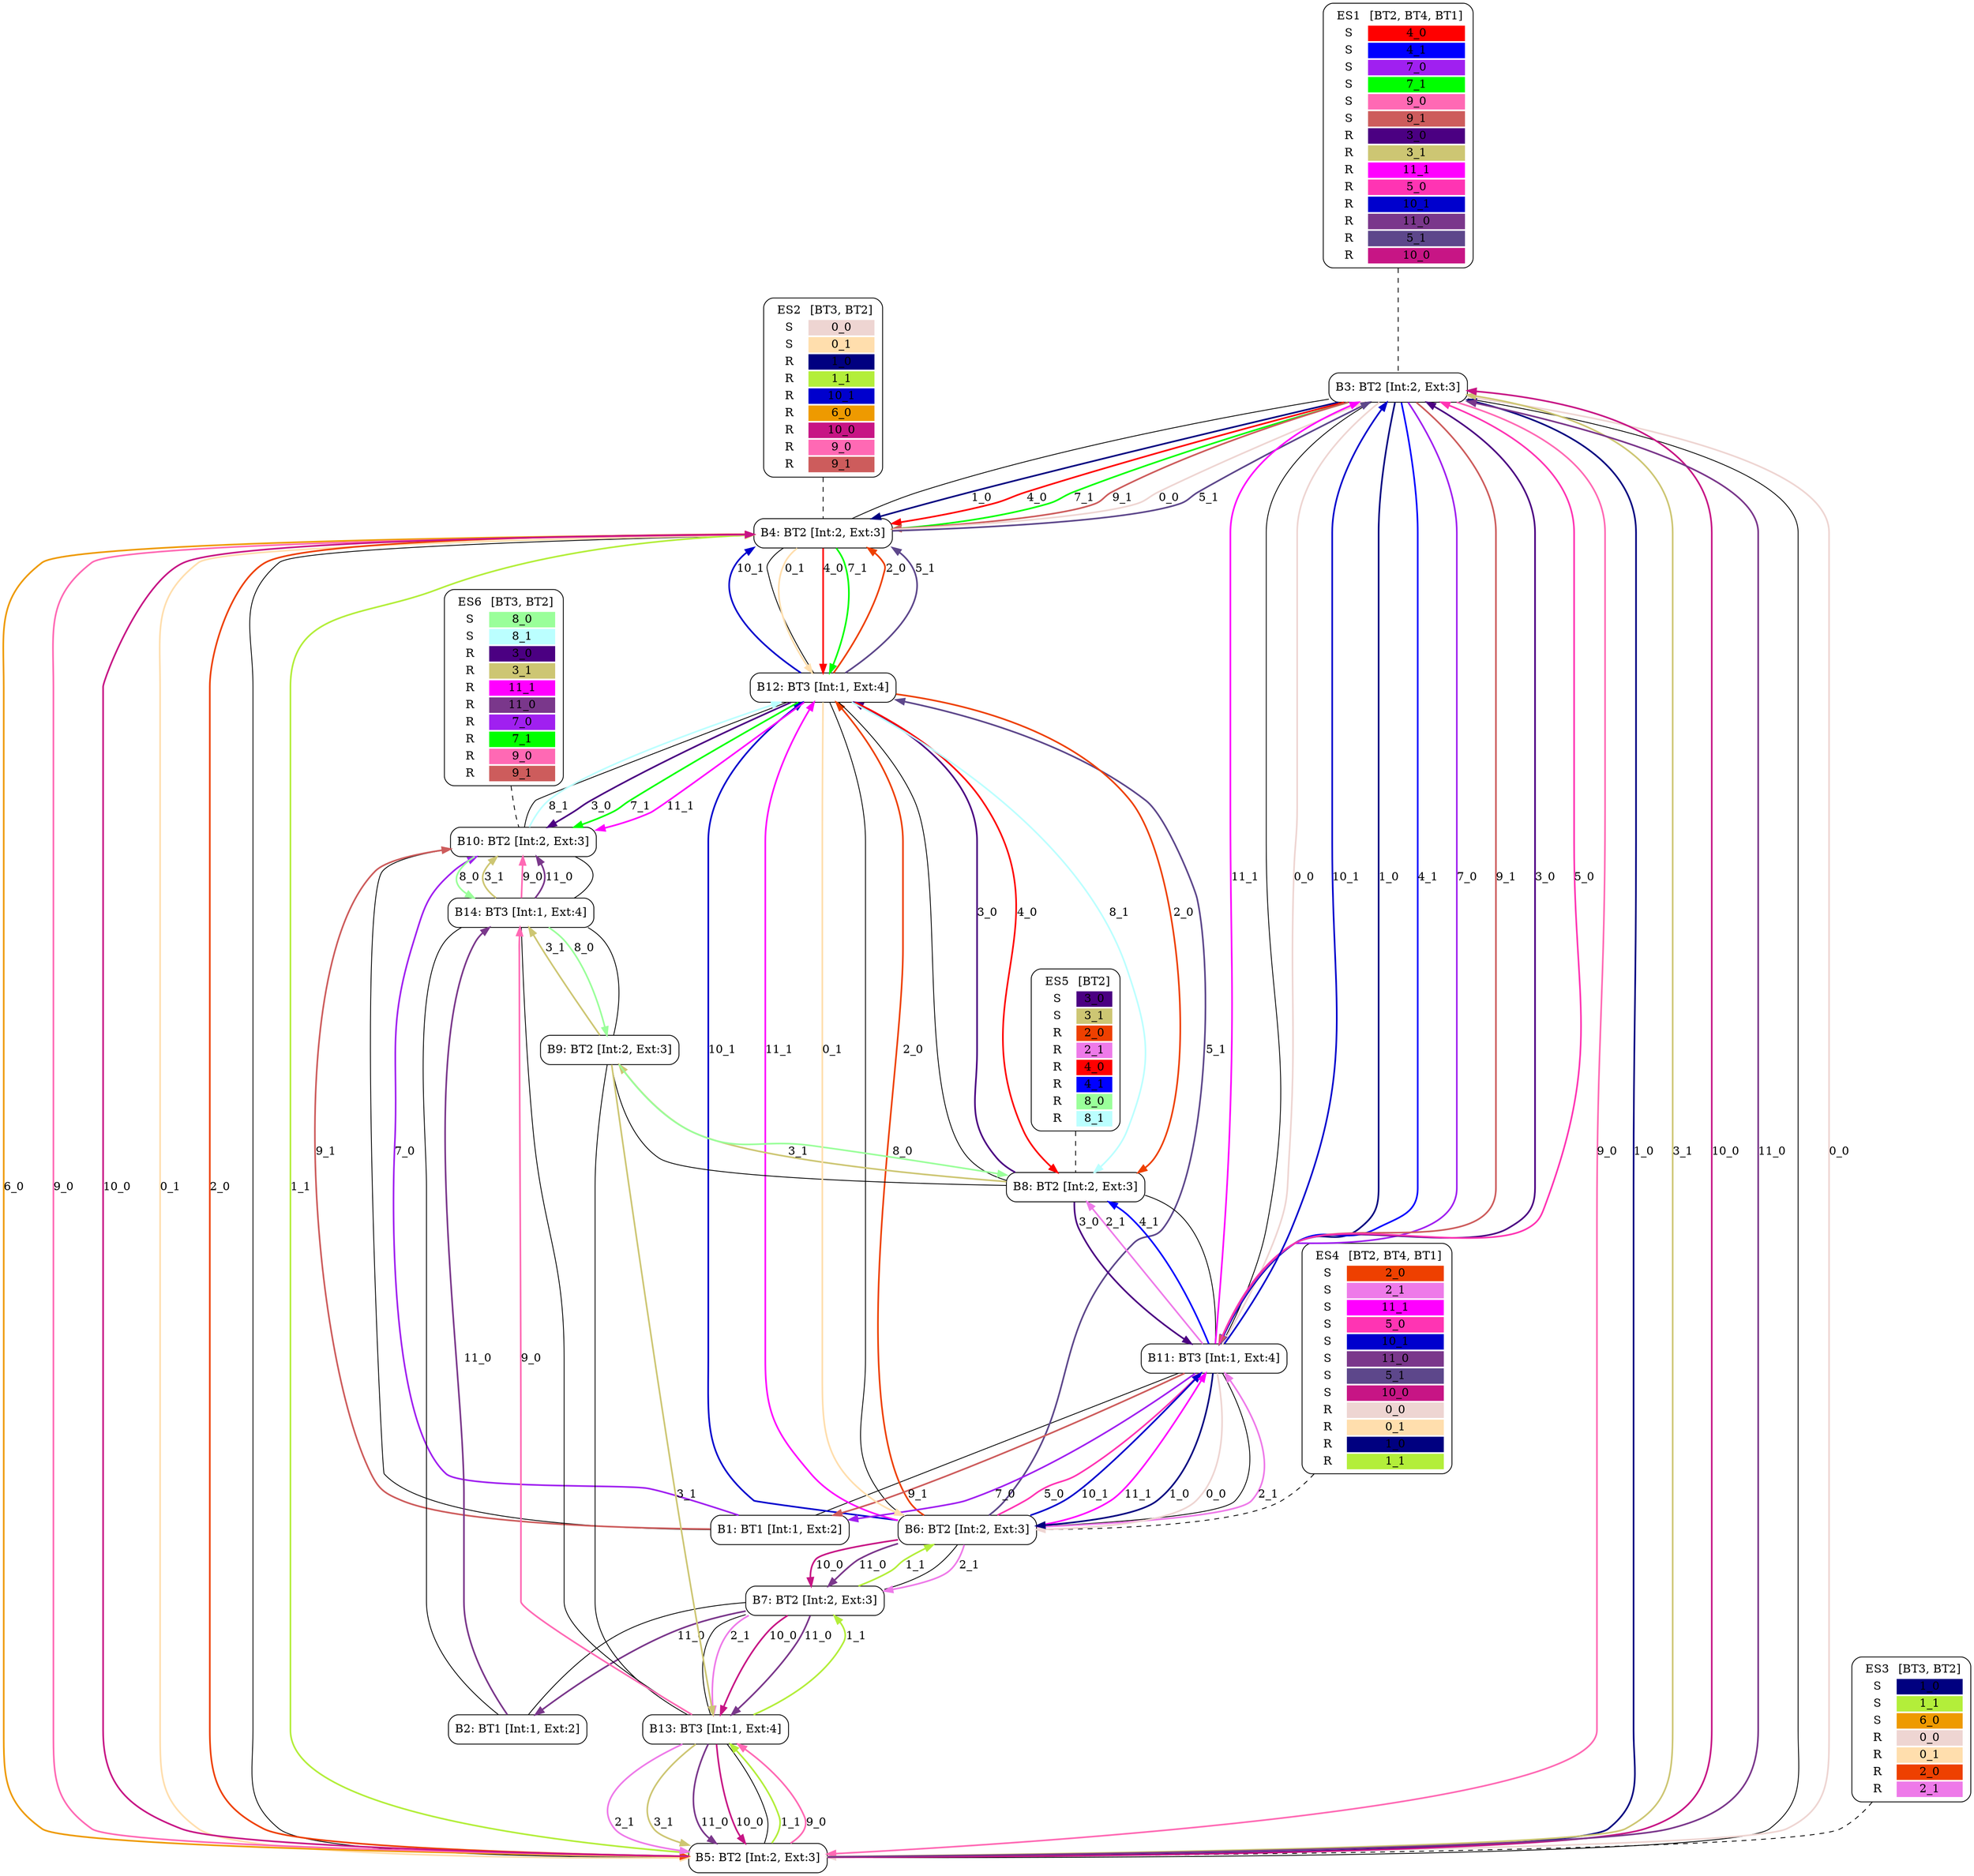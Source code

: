 digraph network {
  ES1 [ label=<<TABLE  BORDER="0"><TR> <TD ALIGN="CENTER" BORDER="0"> ES1 </TD> <TD>[BT2, BT4, BT1]</TD> </TR><TR><TD>S</TD><TD BGCOLOR="red">4_0</TD></TR>
<TR><TD>S</TD><TD BGCOLOR="blue">4_1</TD></TR>
<TR><TD>S</TD><TD BGCOLOR="purple">7_0</TD></TR>
<TR><TD>S</TD><TD BGCOLOR="green">7_1</TD></TR>
<TR><TD>S</TD><TD BGCOLOR="hotpink">9_0</TD></TR>
<TR><TD>S</TD><TD BGCOLOR="indianred">9_1</TD></TR>
<TR><TD>R</TD><TD BGCOLOR="indigo">3_0</TD></TR>
<TR><TD>R</TD><TD BGCOLOR="khaki3">3_1</TD></TR>
<TR><TD>R</TD><TD BGCOLOR="magenta1">11_1</TD></TR>
<TR><TD>R</TD><TD BGCOLOR="maroon1">5_0</TD></TR>
<TR><TD>R</TD><TD BGCOLOR="mediumblue">10_1</TD></TR>
<TR><TD>R</TD><TD BGCOLOR="mediumorchid4">11_0</TD></TR>
<TR><TD>R</TD><TD BGCOLOR="mediumpurple4">5_1</TD></TR>
<TR><TD>R</TD><TD BGCOLOR="mediumvioletred">10_0</TD></TR>
</TABLE>> shape="box" style="rounded" ];
  ES2 [ label=<<TABLE  BORDER="0"><TR> <TD ALIGN="CENTER" BORDER="0"> ES2 </TD> <TD>[BT3, BT2]</TD> </TR><TR><TD>S</TD><TD BGCOLOR="mistyrose2">0_0</TD></TR>
<TR><TD>S</TD><TD BGCOLOR="navajowhite1">0_1</TD></TR>
<TR><TD>R</TD><TD BGCOLOR="navyblue">1_0</TD></TR>
<TR><TD>R</TD><TD BGCOLOR="olivedrab2">1_1</TD></TR>
<TR><TD>R</TD><TD BGCOLOR="mediumblue">10_1</TD></TR>
<TR><TD>R</TD><TD BGCOLOR="orange2">6_0</TD></TR>
<TR><TD>R</TD><TD BGCOLOR="mediumvioletred">10_0</TD></TR>
<TR><TD>R</TD><TD BGCOLOR="hotpink">9_0</TD></TR>
<TR><TD>R</TD><TD BGCOLOR="indianred">9_1</TD></TR>
</TABLE>> shape="box" style="rounded" ];
  ES3 [ label=<<TABLE  BORDER="0"><TR> <TD ALIGN="CENTER" BORDER="0"> ES3 </TD> <TD>[BT3, BT2]</TD> </TR><TR><TD>S</TD><TD BGCOLOR="navyblue">1_0</TD></TR>
<TR><TD>S</TD><TD BGCOLOR="olivedrab2">1_1</TD></TR>
<TR><TD>S</TD><TD BGCOLOR="orange2">6_0</TD></TR>
<TR><TD>R</TD><TD BGCOLOR="mistyrose2">0_0</TD></TR>
<TR><TD>R</TD><TD BGCOLOR="navajowhite1">0_1</TD></TR>
<TR><TD>R</TD><TD BGCOLOR="orangered2">2_0</TD></TR>
<TR><TD>R</TD><TD BGCOLOR="orchid2">2_1</TD></TR>
</TABLE>> shape="box" style="rounded" ];
  ES4 [ label=<<TABLE  BORDER="0"><TR> <TD ALIGN="CENTER" BORDER="0"> ES4 </TD> <TD>[BT2, BT4, BT1]</TD> </TR><TR><TD>S</TD><TD BGCOLOR="orangered2">2_0</TD></TR>
<TR><TD>S</TD><TD BGCOLOR="orchid2">2_1</TD></TR>
<TR><TD>S</TD><TD BGCOLOR="magenta1">11_1</TD></TR>
<TR><TD>S</TD><TD BGCOLOR="maroon1">5_0</TD></TR>
<TR><TD>S</TD><TD BGCOLOR="mediumblue">10_1</TD></TR>
<TR><TD>S</TD><TD BGCOLOR="mediumorchid4">11_0</TD></TR>
<TR><TD>S</TD><TD BGCOLOR="mediumpurple4">5_1</TD></TR>
<TR><TD>S</TD><TD BGCOLOR="mediumvioletred">10_0</TD></TR>
<TR><TD>R</TD><TD BGCOLOR="mistyrose2">0_0</TD></TR>
<TR><TD>R</TD><TD BGCOLOR="navajowhite1">0_1</TD></TR>
<TR><TD>R</TD><TD BGCOLOR="navyblue">1_0</TD></TR>
<TR><TD>R</TD><TD BGCOLOR="olivedrab2">1_1</TD></TR>
</TABLE>> shape="box" style="rounded" ];
  ES5 [ label=<<TABLE  BORDER="0"><TR> <TD ALIGN="CENTER" BORDER="0"> ES5 </TD> <TD>[BT2]</TD> </TR><TR><TD>S</TD><TD BGCOLOR="indigo">3_0</TD></TR>
<TR><TD>S</TD><TD BGCOLOR="khaki3">3_1</TD></TR>
<TR><TD>R</TD><TD BGCOLOR="orangered2">2_0</TD></TR>
<TR><TD>R</TD><TD BGCOLOR="orchid2">2_1</TD></TR>
<TR><TD>R</TD><TD BGCOLOR="red">4_0</TD></TR>
<TR><TD>R</TD><TD BGCOLOR="blue">4_1</TD></TR>
<TR><TD>R</TD><TD BGCOLOR="palegreen1">8_0</TD></TR>
<TR><TD>R</TD><TD BGCOLOR="paleturquoise1">8_1</TD></TR>
</TABLE>> shape="box" style="rounded" ];
  ES6 [ label=<<TABLE  BORDER="0"><TR> <TD ALIGN="CENTER" BORDER="0"> ES6 </TD> <TD>[BT3, BT2]</TD> </TR><TR><TD>S</TD><TD BGCOLOR="palegreen1">8_0</TD></TR>
<TR><TD>S</TD><TD BGCOLOR="paleturquoise1">8_1</TD></TR>
<TR><TD>R</TD><TD BGCOLOR="indigo">3_0</TD></TR>
<TR><TD>R</TD><TD BGCOLOR="khaki3">3_1</TD></TR>
<TR><TD>R</TD><TD BGCOLOR="magenta1">11_1</TD></TR>
<TR><TD>R</TD><TD BGCOLOR="mediumorchid4">11_0</TD></TR>
<TR><TD>R</TD><TD BGCOLOR="purple">7_0</TD></TR>
<TR><TD>R</TD><TD BGCOLOR="green">7_1</TD></TR>
<TR><TD>R</TD><TD BGCOLOR="hotpink">9_0</TD></TR>
<TR><TD>R</TD><TD BGCOLOR="indianred">9_1</TD></TR>
</TABLE>> shape="box" style="rounded" ];
  B1 [ label="B1: BT1 [Int:1, Ext:2]" shape="box" style="rounded" ];
  B2 [ label="B2: BT1 [Int:1, Ext:2]" shape="box" style="rounded" ];
  B3 [ label="B3: BT2 [Int:2, Ext:3]" shape="box" style="rounded" ];
  B4 [ label="B4: BT2 [Int:2, Ext:3]" shape="box" style="rounded" ];
  B5 [ label="B5: BT2 [Int:2, Ext:3]" shape="box" style="rounded" ];
  B6 [ label="B6: BT2 [Int:2, Ext:3]" shape="box" style="rounded" ];
  B7 [ label="B7: BT2 [Int:2, Ext:3]" shape="box" style="rounded" ];
  B8 [ label="B8: BT2 [Int:2, Ext:3]" shape="box" style="rounded" ];
  B9 [ label="B9: BT2 [Int:2, Ext:3]" shape="box" style="rounded" ];
  B10 [ label="B10: BT2 [Int:2, Ext:3]" shape="box" style="rounded" ];
  B11 [ label="B11: BT3 [Int:1, Ext:4]" shape="box" style="rounded" ];
  B12 [ label="B12: BT3 [Int:1, Ext:4]" shape="box" style="rounded" ];
  B13 [ label="B13: BT3 [Int:1, Ext:4]" shape="box" style="rounded" ];
  B14 [ label="B14: BT3 [Int:1, Ext:4]" shape="box" style="rounded" ];
  ES1 -> B3 [ style="dashed" arrowhead="none" ];
  ES2 -> B4 [ style="dashed" arrowhead="none" ];
  ES3 -> B5 [ style="dashed" arrowhead="none" ];
  ES4 -> B6 [ style="dashed" arrowhead="none" ];
  ES5 -> B8 [ style="dashed" arrowhead="none" ];
  ES6 -> B10 [ style="dashed" arrowhead="none" ];
  B1 -> B10 [ arrowhead="none" ];
  B1 -> B11 [ arrowhead="none" ];
  B2 -> B7 [ arrowhead="none" ];
  B2 -> B14 [ arrowhead="none" ];
  B3 -> B4 [ arrowhead="none" ];
  B3 -> B5 [ arrowhead="none" ];
  B3 -> B11 [ arrowhead="none" ];
  B4 -> B5 [ arrowhead="none" ];
  B4 -> B12 [ arrowhead="none" ];
  B5 -> B13 [ arrowhead="none" ];
  B6 -> B7 [ arrowhead="none" ];
  B6 -> B11 [ arrowhead="none" ];
  B6 -> B12 [ arrowhead="none" ];
  B7 -> B13 [ arrowhead="none" ];
  B8 -> B9 [ arrowhead="none" ];
  B8 -> B11 [ arrowhead="none" ];
  B8 -> B12 [ arrowhead="none" ];
  B9 -> B13 [ arrowhead="none" ];
  B9 -> B14 [ arrowhead="none" ];
  B10 -> B12 [ arrowhead="none" ];
  B10 -> B14 [ arrowhead="none" ];
  B13 -> B14 [ arrowhead="none" ];
  B4 -> B3 [ label="0_0" color="mistyrose2" style="bold" ];
  B3 -> B5 [ label="0_0" color="mistyrose2" style="bold" ];
  B3 -> B11 [ label="0_0" color="mistyrose2" style="bold" ];
  B11 -> B6 [ label="0_0" color="mistyrose2" style="bold" ];
  B4 -> B5 [ label="0_1" color="navajowhite1" style="bold" ];
  B4 -> B12 [ label="0_1" color="navajowhite1" style="bold" ];
  B12 -> B6 [ label="0_1" color="navajowhite1" style="bold" ];
  B5 -> B3 [ label="1_0" color="navyblue" style="bold" ];
  B3 -> B4 [ label="1_0" color="navyblue" style="bold" ];
  B3 -> B11 [ label="1_0" color="navyblue" style="bold" ];
  B11 -> B6 [ label="1_0" color="navyblue" style="bold" ];
  B5 -> B4 [ label="1_1" color="olivedrab2" style="bold" ];
  B5 -> B13 [ label="1_1" color="olivedrab2" style="bold" ];
  B13 -> B7 [ label="1_1" color="olivedrab2" style="bold" ];
  B7 -> B6 [ label="1_1" color="olivedrab2" style="bold" ];
  B6 -> B12 [ label="2_0" color="orangered2" style="bold" ];
  B12 -> B4 [ label="2_0" color="orangered2" style="bold" ];
  B12 -> B8 [ label="2_0" color="orangered2" style="bold" ];
  B4 -> B5 [ label="2_0" color="orangered2" style="bold" ];
  B6 -> B7 [ label="2_1" color="orchid2" style="bold" ];
  B6 -> B11 [ label="2_1" color="orchid2" style="bold" ];
  B7 -> B13 [ label="2_1" color="orchid2" style="bold" ];
  B11 -> B8 [ label="2_1" color="orchid2" style="bold" ];
  B13 -> B5 [ label="2_1" color="orchid2" style="bold" ];
  B8 -> B11 [ label="3_0" color="indigo" style="bold" ];
  B8 -> B12 [ label="3_0" color="indigo" style="bold" ];
  B11 -> B3 [ label="3_0" color="indigo" style="bold" ];
  B12 -> B10 [ label="3_0" color="indigo" style="bold" ];
  B8 -> B9 [ label="3_1" color="khaki3" style="bold" ];
  B9 -> B13 [ label="3_1" color="khaki3" style="bold" ];
  B9 -> B14 [ label="3_1" color="khaki3" style="bold" ];
  B13 -> B5 [ label="3_1" color="khaki3" style="bold" ];
  B14 -> B10 [ label="3_1" color="khaki3" style="bold" ];
  B5 -> B3 [ label="3_1" color="khaki3" style="bold" ];
  B3 -> B4 [ label="4_0" color="red" style="bold" ];
  B4 -> B12 [ label="4_0" color="red" style="bold" ];
  B12 -> B8 [ label="4_0" color="red" style="bold" ];
  B3 -> B11 [ label="4_1" color="blue" style="bold" ];
  B11 -> B8 [ label="4_1" color="blue" style="bold" ];
  B6 -> B11 [ label="5_0" color="maroon1" style="bold" ];
  B11 -> B3 [ label="5_0" color="maroon1" style="bold" ];
  B6 -> B12 [ label="5_1" color="mediumpurple4" style="bold" ];
  B12 -> B4 [ label="5_1" color="mediumpurple4" style="bold" ];
  B4 -> B3 [ label="5_1" color="mediumpurple4" style="bold" ];
  B5 -> B4 [ label="6_0" color="orange2" style="bold" ];
  B3 -> B11 [ label="7_0" color="purple" style="bold" ];
  B11 -> B1 [ label="7_0" color="purple" style="bold" ];
  B1 -> B10 [ label="7_0" color="purple" style="bold" ];
  B3 -> B4 [ label="7_1" color="green" style="bold" ];
  B4 -> B12 [ label="7_1" color="green" style="bold" ];
  B12 -> B10 [ label="7_1" color="green" style="bold" ];
  B10 -> B14 [ label="8_0" color="palegreen1" style="bold" ];
  B14 -> B9 [ label="8_0" color="palegreen1" style="bold" ];
  B9 -> B8 [ label="8_0" color="palegreen1" style="bold" ];
  B10 -> B12 [ label="8_1" color="paleturquoise1" style="bold" ];
  B12 -> B8 [ label="8_1" color="paleturquoise1" style="bold" ];
  B3 -> B5 [ label="9_0" color="hotpink" style="bold" ];
  B5 -> B4 [ label="9_0" color="hotpink" style="bold" ];
  B5 -> B13 [ label="9_0" color="hotpink" style="bold" ];
  B13 -> B14 [ label="9_0" color="hotpink" style="bold" ];
  B14 -> B10 [ label="9_0" color="hotpink" style="bold" ];
  B3 -> B4 [ label="9_1" color="indianred" style="bold" ];
  B3 -> B11 [ label="9_1" color="indianred" style="bold" ];
  B11 -> B1 [ label="9_1" color="indianred" style="bold" ];
  B1 -> B10 [ label="9_1" color="indianred" style="bold" ];
  B6 -> B7 [ label="10_0" color="mediumvioletred" style="bold" ];
  B7 -> B13 [ label="10_0" color="mediumvioletred" style="bold" ];
  B13 -> B5 [ label="10_0" color="mediumvioletred" style="bold" ];
  B5 -> B3 [ label="10_0" color="mediumvioletred" style="bold" ];
  B5 -> B4 [ label="10_0" color="mediumvioletred" style="bold" ];
  B6 -> B11 [ label="10_1" color="mediumblue" style="bold" ];
  B6 -> B12 [ label="10_1" color="mediumblue" style="bold" ];
  B11 -> B3 [ label="10_1" color="mediumblue" style="bold" ];
  B12 -> B4 [ label="10_1" color="mediumblue" style="bold" ];
  B6 -> B7 [ label="11_0" color="mediumorchid4" style="bold" ];
  B7 -> B2 [ label="11_0" color="mediumorchid4" style="bold" ];
  B7 -> B13 [ label="11_0" color="mediumorchid4" style="bold" ];
  B2 -> B14 [ label="11_0" color="mediumorchid4" style="bold" ];
  B13 -> B5 [ label="11_0" color="mediumorchid4" style="bold" ];
  B14 -> B10 [ label="11_0" color="mediumorchid4" style="bold" ];
  B5 -> B3 [ label="11_0" color="mediumorchid4" style="bold" ];
  B6 -> B11 [ label="11_1" color="magenta1" style="bold" ];
  B6 -> B12 [ label="11_1" color="magenta1" style="bold" ];
  B11 -> B3 [ label="11_1" color="magenta1" style="bold" ];
  B12 -> B10 [ label="11_1" color="magenta1" style="bold" ];
}
